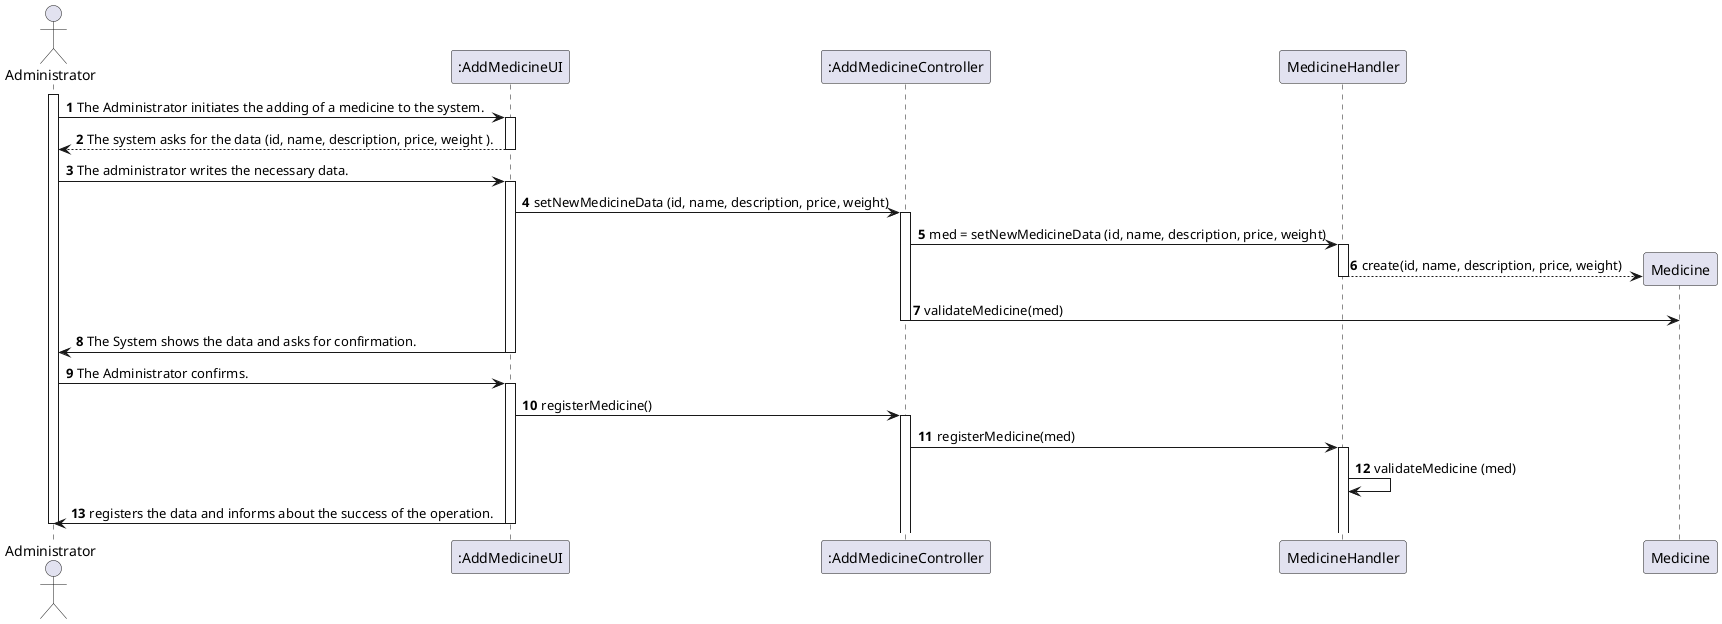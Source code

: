 @startuml
autonumber
'hide footbox
actor "Administrator" as ADM

participant ":AddMedicineUI" as UI
participant ":AddMedicineController" as CTRL
participant "MedicineHandler" as PHARM
participant "Medicine" as MED


activate ADM
ADM -> UI : The Administrator initiates the adding of a medicine to the system.
activate UI

UI --> ADM : The system asks for the data (id, name, description, price, weight ).

deactivate UI

ADM -> UI : The administrator writes the necessary data.
activate UI

UI -> CTRL : setNewMedicineData (id, name, description, price, weight)
activate CTRL

CTRL -> PHARM : med = setNewMedicineData (id, name, description, price, weight)
activate PHARM

PHARM --> MED ** : create(id, name, description, price, weight)
deactivate PHARM

CTRL -> MED: validateMedicine(med)
deactivate CTRL

UI -> ADM : The System shows the data and asks for confirmation.
deactivate UI


ADM -> UI : The Administrator confirms.
activate UI

UI -> CTRL: registerMedicine()
activate CTRL

CTRL -> PHARM : registerMedicine(med)
activate PHARM

PHARM -> PHARM : validateMedicine (med)

UI -> ADM : registers the data and informs about the success of the operation.


deactivate UI
deactivate ADM
